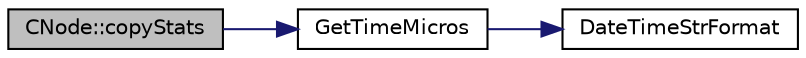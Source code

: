 digraph "CNode::copyStats"
{
  edge [fontname="Helvetica",fontsize="10",labelfontname="Helvetica",labelfontsize="10"];
  node [fontname="Helvetica",fontsize="10",shape=record];
  rankdir="LR";
  Node402 [label="CNode::copyStats",height=0.2,width=0.4,color="black", fillcolor="grey75", style="filled", fontcolor="black"];
  Node402 -> Node403 [color="midnightblue",fontsize="10",style="solid",fontname="Helvetica"];
  Node403 [label="GetTimeMicros",height=0.2,width=0.4,color="black", fillcolor="white", style="filled",URL="$d8/d3c/util_8h.html#a0c5a06b50cd805b1923552114494c029"];
  Node403 -> Node404 [color="midnightblue",fontsize="10",style="solid",fontname="Helvetica"];
  Node404 [label="DateTimeStrFormat",height=0.2,width=0.4,color="black", fillcolor="white", style="filled",URL="$d8/d3c/util_8h.html#a749bc6776c8ec72d7c5e4dea56aee415"];
}
